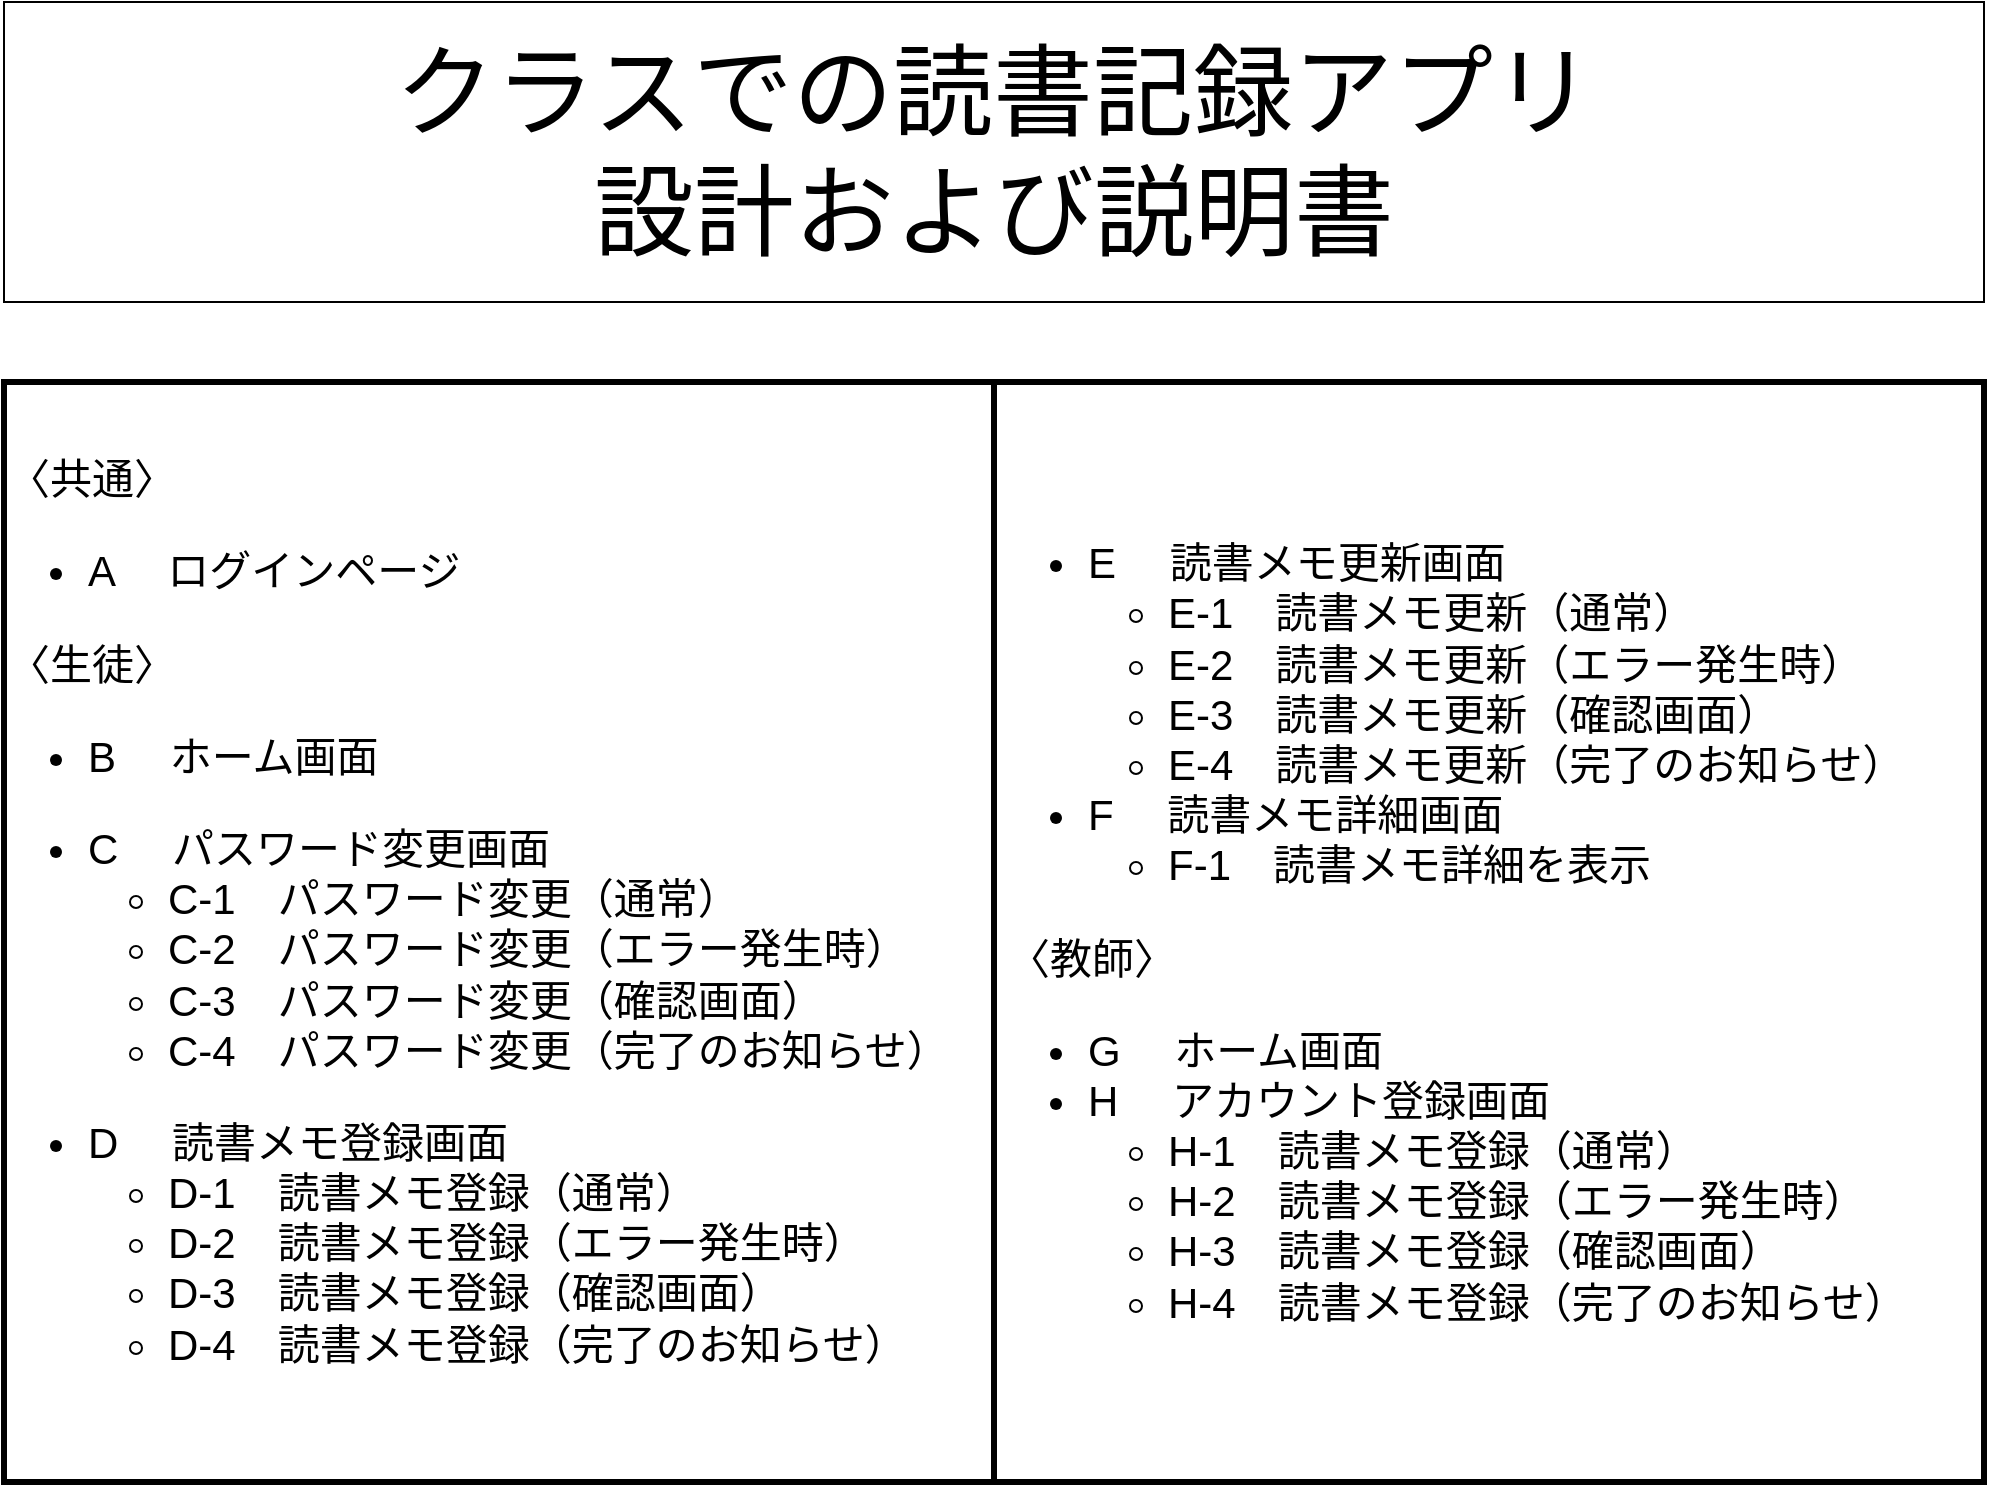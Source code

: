 <mxfile version="24.8.6" pages="4">
  <diagram id="ViH5Cx8-jqFS3m8-deZJ" name="ページ1">
    <mxGraphModel dx="1467" dy="623" grid="1" gridSize="10" guides="1" tooltips="1" connect="1" arrows="1" fold="1" page="1" pageScale="1" pageWidth="1169" pageHeight="827" math="0" shadow="0">
      <root>
        <mxCell id="0" />
        <mxCell id="1" parent="0" />
        <mxCell id="IBQuEzhzvJESu5Vx_dm2-1" value="&lt;font style=&quot;font-size: 50px;&quot;&gt;クラスでの読書記録アプリ&lt;/font&gt;&lt;div style=&quot;font-size: 50px;&quot;&gt;&lt;font style=&quot;font-size: 50px;&quot;&gt;設計および説明書&lt;/font&gt;&lt;/div&gt;" style="rounded=0;whiteSpace=wrap;html=1;fontSize=30;" vertex="1" parent="1">
          <mxGeometry x="80" y="50" width="990" height="150" as="geometry" />
        </mxCell>
        <mxCell id="IBQuEzhzvJESu5Vx_dm2-16" value="" style="shape=table;startSize=0;container=1;collapsible=0;childLayout=tableLayout;strokeWidth=3;" vertex="1" parent="1">
          <mxGeometry x="80" y="240" width="990" height="550" as="geometry" />
        </mxCell>
        <mxCell id="IBQuEzhzvJESu5Vx_dm2-17" value="" style="shape=tableRow;horizontal=0;startSize=0;swimlaneHead=0;swimlaneBody=0;strokeColor=inherit;top=0;left=0;bottom=0;right=0;collapsible=0;dropTarget=0;fillColor=none;points=[[0,0.5],[1,0.5]];portConstraint=eastwest;" vertex="1" parent="IBQuEzhzvJESu5Vx_dm2-16">
          <mxGeometry width="990" height="550" as="geometry" />
        </mxCell>
        <mxCell id="IBQuEzhzvJESu5Vx_dm2-18" value="" style="shape=partialRectangle;html=1;whiteSpace=wrap;connectable=0;strokeColor=inherit;overflow=hidden;fillColor=none;top=0;left=0;bottom=0;right=0;pointerEvents=1;" vertex="1" parent="IBQuEzhzvJESu5Vx_dm2-17">
          <mxGeometry width="495" height="550" as="geometry">
            <mxRectangle width="495" height="550" as="alternateBounds" />
          </mxGeometry>
        </mxCell>
        <mxCell id="IBQuEzhzvJESu5Vx_dm2-19" value="" style="shape=partialRectangle;html=1;whiteSpace=wrap;connectable=0;strokeColor=inherit;overflow=hidden;fillColor=none;top=0;left=0;bottom=0;right=0;pointerEvents=1;" vertex="1" parent="IBQuEzhzvJESu5Vx_dm2-17">
          <mxGeometry x="495" width="495" height="550" as="geometry">
            <mxRectangle width="495" height="550" as="alternateBounds" />
          </mxGeometry>
        </mxCell>
        <mxCell id="IBQuEzhzvJESu5Vx_dm2-22" value="&lt;span style=&quot;background-color: initial; font-size: 21px;&quot;&gt;〈共通〉&lt;/span&gt;&lt;br&gt;&lt;ul style=&quot;font-size: 21px;&quot;&gt;&lt;li&gt;&lt;span style=&quot;background-color: initial;&quot;&gt;A 　ログインページ&lt;/span&gt;&lt;/li&gt;&lt;/ul&gt;&lt;span style=&quot;background-color: initial; font-size: 21px;&quot;&gt;〈生徒〉&lt;/span&gt;&lt;br&gt;&lt;ul style=&quot;font-size: 21px;&quot;&gt;&lt;li&gt;&lt;span style=&quot;background-color: initial;&quot;&gt;B 　ホーム画面&lt;/span&gt;&lt;/li&gt;&lt;/ul&gt;&lt;ul style=&quot;font-size: 21px;&quot;&gt;&lt;li&gt;&lt;span style=&quot;background-color: initial;&quot;&gt;C 　パスワード変更画面&lt;/span&gt;&lt;/li&gt;&lt;ul&gt;&lt;li&gt;&lt;span style=&quot;background-color: initial;&quot;&gt;C-1　パスワード変更（通常）&lt;/span&gt;&lt;/li&gt;&lt;li&gt;&lt;span style=&quot;background-color: initial;&quot;&gt;C-2　パスワード変更（エラー発生時）&lt;/span&gt;&lt;/li&gt;&lt;li&gt;&lt;span style=&quot;background-color: initial;&quot;&gt;C-3　パスワード変更（確認画面）&lt;/span&gt;&lt;/li&gt;&lt;li&gt;&lt;span style=&quot;background-color: initial;&quot;&gt;C-4　パスワード変更（完了のお知らせ）&lt;/span&gt;&lt;/li&gt;&lt;/ul&gt;&lt;/ul&gt;&lt;ul style=&quot;font-size: 21px;&quot;&gt;&lt;li&gt;&lt;span style=&quot;background-color: initial;&quot;&gt;D 　読書メモ登録画面&lt;/span&gt;&lt;/li&gt;&lt;ul&gt;&lt;li&gt;&lt;span style=&quot;background-color: initial;&quot;&gt;D-1　読書メモ登録（通常）　&lt;/span&gt;&lt;/li&gt;&lt;li&gt;&lt;span style=&quot;background-color: initial;&quot;&gt;D-2　読書メモ登録（エラー発生時）&lt;/span&gt;&lt;/li&gt;&lt;li&gt;&lt;span style=&quot;background-color: initial;&quot;&gt;D-3　読書メモ登録（確認画面）&lt;/span&gt;&lt;/li&gt;&lt;li&gt;&lt;span style=&quot;background-color: initial;&quot;&gt;D-4　読書メモ登録（完了のお知らせ）&lt;/span&gt;&lt;/li&gt;&lt;/ul&gt;&lt;/ul&gt;" style="text;html=1;align=left;verticalAlign=middle;whiteSpace=wrap;rounded=0;" vertex="1" parent="1">
          <mxGeometry x="80" y="240" width="490" height="550" as="geometry" />
        </mxCell>
        <mxCell id="IBQuEzhzvJESu5Vx_dm2-23" value="&lt;div style=&quot;font-size: 21px;&quot;&gt;&lt;ul&gt;&lt;li&gt;E 　読書メモ更新画面&lt;/li&gt;&lt;ul&gt;&lt;li&gt;E-1　読書メモ更新（通常）　&lt;/li&gt;&lt;li&gt;E-2　読書メモ更新（エラー発生時）&lt;/li&gt;&lt;li&gt;E-3　読書メモ更新（確認画面）&lt;/li&gt;&lt;li&gt;E-4　読書メモ更新（完了のお知らせ）&lt;/li&gt;&lt;/ul&gt;&lt;li&gt;F 　読書メモ詳細画面&lt;/li&gt;&lt;ul&gt;&lt;li&gt;F-1　読書メモ詳細を表示　&lt;/li&gt;&lt;/ul&gt;&lt;/ul&gt;&lt;span style=&quot;background-color: initial;&quot;&gt;〈教師〉&lt;/span&gt;&lt;br&gt;&lt;ul&gt;&lt;li&gt;G 　ホーム画面&lt;/li&gt;&lt;li&gt;H 　アカウント登録画面&lt;/li&gt;&lt;ul&gt;&lt;li&gt;H-1　読書メモ登録（通常）　&lt;/li&gt;&lt;li&gt;H-2　読書メモ登録（エラー発生時）&lt;/li&gt;&lt;li&gt;H-3　読書メモ登録（確認画面）&lt;/li&gt;&lt;li&gt;H-4　読書メモ登録（完了のお知らせ）&lt;/li&gt;&lt;/ul&gt;&lt;/ul&gt;&lt;/div&gt;" style="text;html=1;align=left;verticalAlign=middle;whiteSpace=wrap;rounded=0;" vertex="1" parent="1">
          <mxGeometry x="580" y="240" width="490" height="550" as="geometry" />
        </mxCell>
      </root>
    </mxGraphModel>
  </diagram>
  <diagram name="ページ2" id="QkrrsLEGO74F7CeddmKC">
    <mxGraphModel dx="2204" dy="440" grid="1" gridSize="10" guides="1" tooltips="1" connect="1" arrows="1" fold="1" page="1" pageScale="1" pageWidth="1169" pageHeight="827" math="0" shadow="0">
      <root>
        <mxCell id="0" />
        <mxCell id="1" parent="0" />
        <mxCell id="3uVgNzKF3RByTq_ckypd-1" value="" style="rounded=0;whiteSpace=wrap;html=1;fillColor=none;strokeWidth=5;strokeColor=#336600;" vertex="1" parent="1">
          <mxGeometry x="-1110" y="280" width="760" height="470" as="geometry" />
        </mxCell>
        <mxCell id="5xJS2YFvxH59TrxPRNHD-4" value="&lt;h1&gt;&lt;br&gt;&lt;/h1&gt;" style="verticalLabelPosition=middle;verticalAlign=middle;html=1;shape=mxgraph.basic.patternFillRect;fillStyle=diag;step=5;fillStrokeWidth=0.2;fillStrokeColor=#dddddd;fillColor=#dae8fc;strokeColor=#6c8ebf;labelPosition=center;align=center;" parent="1" vertex="1">
          <mxGeometry x="-1110" y="280" width="760" height="90" as="geometry" />
        </mxCell>
        <mxCell id="5xJS2YFvxH59TrxPRNHD-5" value="" style="verticalLabelPosition=bottom;verticalAlign=top;html=1;shape=mxgraph.basic.rect;fillColor2=none;strokeWidth=1;size=20;indent=5;" parent="1" vertex="1">
          <mxGeometry x="-850" y="510" width="240" height="30" as="geometry" />
        </mxCell>
        <mxCell id="5xJS2YFvxH59TrxPRNHD-7" value="" style="verticalLabelPosition=bottom;verticalAlign=top;html=1;shape=mxgraph.basic.patternFillRect;fillStyle=vert;step=5;fillStrokeWidth=0.2;fillStrokeColor=#dddddd;fillColor=#dae8fc;strokeColor=#6c8ebf;" parent="1" vertex="1">
          <mxGeometry x="-790" y="630" width="110" height="25" as="geometry" />
        </mxCell>
        <mxCell id="5xJS2YFvxH59TrxPRNHD-8" value="&lt;font style=&quot;font-size: 25px;&quot;&gt;読書ログアプリ&lt;/font&gt;" style="verticalLabelPosition=middle;verticalAlign=middle;html=1;shape=mxgraph.basic.rect;fillColor2=none;strokeWidth=1;size=20;indent=5;labelPosition=center;align=center;fontSize=50;fillColor=none;strokeColor=none;" parent="1" vertex="1">
          <mxGeometry x="-1100" y="280" width="230" height="85" as="geometry" />
        </mxCell>
        <mxCell id="5xJS2YFvxH59TrxPRNHD-14" value="" style="line;strokeWidth=2;html=1;fillColor=#f5f5f5;fontColor=#333333;strokeColor=#666666;labelPosition=center;verticalLabelPosition=middle;align=center;verticalAlign=middle;fontSize=30;" parent="1" vertex="1">
          <mxGeometry x="-1100" y="390" width="740" height="110" as="geometry" />
        </mxCell>
        <mxCell id="5xJS2YFvxH59TrxPRNHD-18" value="&lt;font style=&quot;font-size: 31px;&quot;&gt;ログインページ&lt;/font&gt;" style="verticalLabelPosition=middle;verticalAlign=middle;html=1;shape=mxgraph.basic.rect;fillColor2=none;strokeWidth=1;size=20;indent=5;labelPosition=center;align=center;fontSize=54;fillColor=none;strokeColor=none;" parent="1" vertex="1">
          <mxGeometry x="-810" y="371" width="130" height="85" as="geometry" />
        </mxCell>
        <mxCell id="5xJS2YFvxH59TrxPRNHD-19" value="&lt;font style=&quot;font-size: 12px;&quot;&gt;ユーザー名&lt;/font&gt;" style="verticalLabelPosition=middle;verticalAlign=middle;html=1;shape=mxgraph.basic.rect;fillColor2=none;strokeWidth=1;size=20;indent=5;labelPosition=center;align=center;fontSize=50;fillColor=none;strokeColor=none;" parent="1" vertex="1">
          <mxGeometry x="-1020" y="470" width="230" height="85" as="geometry" />
        </mxCell>
        <mxCell id="5xJS2YFvxH59TrxPRNHD-20" value="&lt;font style=&quot;font-size: 12px;&quot;&gt;パスワード&lt;/font&gt;" style="verticalLabelPosition=middle;verticalAlign=middle;html=1;shape=mxgraph.basic.rect;fillColor2=none;strokeWidth=1;size=20;indent=5;labelPosition=center;align=center;fontSize=50;fillColor=none;strokeColor=none;" parent="1" vertex="1">
          <mxGeometry x="-1020" y="520" width="230" height="85" as="geometry" />
        </mxCell>
        <mxCell id="5xJS2YFvxH59TrxPRNHD-21" value="&lt;font style=&quot;font-size: 12px;&quot;&gt;ログイン&lt;/font&gt;" style="verticalLabelPosition=middle;verticalAlign=middle;html=1;shape=mxgraph.basic.rect;fillColor2=none;strokeWidth=1;size=20;indent=5;labelPosition=center;align=center;fontSize=26;fillColor=none;strokeColor=none;" parent="1" vertex="1">
          <mxGeometry x="-780" y="595" width="90" height="85" as="geometry" />
        </mxCell>
        <mxCell id="3uVgNzKF3RByTq_ckypd-5" value="" style="verticalLabelPosition=bottom;verticalAlign=top;html=1;shape=mxgraph.basic.rect;fillColor2=none;strokeWidth=1;size=20;indent=5;" vertex="1" parent="1">
          <mxGeometry x="-850" y="560" width="240" height="30" as="geometry" />
        </mxCell>
        <mxCell id="3uVgNzKF3RByTq_ckypd-7" value="&lt;div&gt;&lt;span style=&quot;font-size: 31px;&quot;&gt;〈共通〉&amp;nbsp;&lt;/span&gt;&lt;span style=&quot;font-size: 31px; background-color: initial;&quot;&gt;A ログインページ&amp;nbsp;&amp;nbsp;&lt;/span&gt;&lt;/div&gt;" style="verticalLabelPosition=middle;verticalAlign=middle;html=1;shape=mxgraph.basic.rect;fillColor2=none;strokeWidth=1;size=20;indent=5;labelPosition=center;align=center;fontSize=54;fillColor=none;strokeColor=none;fontStyle=4" vertex="1" parent="1">
          <mxGeometry x="-950" y="20" width="130" height="65" as="geometry" />
        </mxCell>
        <mxCell id="3uVgNzKF3RByTq_ckypd-8" value="&lt;font style=&quot;font-size: 20px;&quot;&gt;ログイン出来たら「&lt;/font&gt;&lt;span style=&quot;font-size: 20px; background-color: initial;&quot;&gt;B ホーム画面」へ&lt;/span&gt;" style="shape=callout;whiteSpace=wrap;html=1;perimeter=calloutPerimeter;direction=south;fillColor=#fad7ac;strokeColor=#b46504;strokeWidth=8;align=center;" vertex="1" parent="1">
          <mxGeometry x="-660" y="620" width="460" height="90" as="geometry" />
        </mxCell>
      </root>
    </mxGraphModel>
  </diagram>
  <diagram name="ページ3" id="x6mxVDvv-2E2M50m6F3t">
    <mxGraphModel dx="2426" dy="534" grid="1" gridSize="10" guides="1" tooltips="1" connect="1" arrows="1" fold="1" page="1" pageScale="1" pageWidth="1169" pageHeight="827" math="0" shadow="0">
      <root>
        <mxCell id="09-5HTNzlgl4ZciYs51T-0" />
        <mxCell id="09-5HTNzlgl4ZciYs51T-1" parent="09-5HTNzlgl4ZciYs51T-0" />
        <mxCell id="09-5HTNzlgl4ZciYs51T-2" value="" style="rounded=0;whiteSpace=wrap;html=1;fillColor=none;strokeWidth=5;strokeColor=#336600;" vertex="1" parent="09-5HTNzlgl4ZciYs51T-1">
          <mxGeometry x="-1110" y="280" width="760" height="470" as="geometry" />
        </mxCell>
        <mxCell id="09-5HTNzlgl4ZciYs51T-3" value="&lt;h1&gt;&lt;br&gt;&lt;/h1&gt;" style="verticalLabelPosition=middle;verticalAlign=middle;html=1;shape=mxgraph.basic.patternFillRect;fillStyle=diag;step=5;fillStrokeWidth=0.2;fillStrokeColor=#dddddd;fillColor=#dae8fc;strokeColor=#6c8ebf;labelPosition=center;align=center;" vertex="1" parent="09-5HTNzlgl4ZciYs51T-1">
          <mxGeometry x="-1110" y="280" width="760" height="90" as="geometry" />
        </mxCell>
        <mxCell id="09-5HTNzlgl4ZciYs51T-4" value="" style="verticalLabelPosition=bottom;verticalAlign=top;html=1;shape=mxgraph.basic.rect;fillColor2=none;strokeWidth=3;size=20;indent=5;strokeColor=#FF3333;" vertex="1" parent="09-5HTNzlgl4ZciYs51T-1">
          <mxGeometry x="-850" y="510" width="240" height="30" as="geometry" />
        </mxCell>
        <mxCell id="09-5HTNzlgl4ZciYs51T-5" value="" style="verticalLabelPosition=bottom;verticalAlign=top;html=1;shape=mxgraph.basic.patternFillRect;fillStyle=vert;step=5;fillStrokeWidth=0.2;fillStrokeColor=#dddddd;fillColor=#dae8fc;strokeColor=#6c8ebf;" vertex="1" parent="09-5HTNzlgl4ZciYs51T-1">
          <mxGeometry x="-790" y="630" width="110" height="25" as="geometry" />
        </mxCell>
        <mxCell id="09-5HTNzlgl4ZciYs51T-6" value="&lt;font style=&quot;font-size: 25px;&quot;&gt;読書ログアプリ&lt;/font&gt;" style="verticalLabelPosition=middle;verticalAlign=middle;html=1;shape=mxgraph.basic.rect;fillColor2=none;strokeWidth=1;size=20;indent=5;labelPosition=center;align=center;fontSize=50;fillColor=none;strokeColor=none;" vertex="1" parent="09-5HTNzlgl4ZciYs51T-1">
          <mxGeometry x="-1100" y="280" width="230" height="85" as="geometry" />
        </mxCell>
        <mxCell id="09-5HTNzlgl4ZciYs51T-7" value="" style="line;strokeWidth=2;html=1;fillColor=#f5f5f5;fontColor=#333333;strokeColor=#666666;labelPosition=center;verticalLabelPosition=middle;align=center;verticalAlign=middle;fontSize=30;" vertex="1" parent="09-5HTNzlgl4ZciYs51T-1">
          <mxGeometry x="-1100" y="390" width="740" height="110" as="geometry" />
        </mxCell>
        <mxCell id="09-5HTNzlgl4ZciYs51T-8" value="&lt;font style=&quot;font-size: 31px;&quot;&gt;ログインページ&lt;/font&gt;" style="verticalLabelPosition=middle;verticalAlign=middle;html=1;shape=mxgraph.basic.rect;fillColor2=none;strokeWidth=1;size=20;indent=5;labelPosition=center;align=center;fontSize=54;fillColor=none;strokeColor=none;" vertex="1" parent="09-5HTNzlgl4ZciYs51T-1">
          <mxGeometry x="-810" y="371" width="130" height="85" as="geometry" />
        </mxCell>
        <mxCell id="09-5HTNzlgl4ZciYs51T-9" value="&lt;font style=&quot;font-size: 12px;&quot;&gt;ユーザー名&lt;/font&gt;" style="verticalLabelPosition=middle;verticalAlign=middle;html=1;shape=mxgraph.basic.rect;fillColor2=none;strokeWidth=1;size=20;indent=5;labelPosition=center;align=center;fontSize=50;fillColor=none;strokeColor=none;" vertex="1" parent="09-5HTNzlgl4ZciYs51T-1">
          <mxGeometry x="-1020" y="470" width="230" height="85" as="geometry" />
        </mxCell>
        <mxCell id="09-5HTNzlgl4ZciYs51T-10" value="&lt;font style=&quot;font-size: 12px;&quot;&gt;パスワード&lt;/font&gt;" style="verticalLabelPosition=middle;verticalAlign=middle;html=1;shape=mxgraph.basic.rect;fillColor2=none;strokeWidth=1;size=20;indent=5;labelPosition=center;align=center;fontSize=50;fillColor=none;strokeColor=none;" vertex="1" parent="09-5HTNzlgl4ZciYs51T-1">
          <mxGeometry x="-1020" y="520" width="230" height="85" as="geometry" />
        </mxCell>
        <mxCell id="09-5HTNzlgl4ZciYs51T-11" value="&lt;font style=&quot;font-size: 12px;&quot;&gt;ログイン&lt;/font&gt;" style="verticalLabelPosition=middle;verticalAlign=middle;html=1;shape=mxgraph.basic.rect;fillColor2=none;strokeWidth=1;size=20;indent=5;labelPosition=center;align=center;fontSize=26;fillColor=none;strokeColor=none;" vertex="1" parent="09-5HTNzlgl4ZciYs51T-1">
          <mxGeometry x="-780" y="595" width="90" height="85" as="geometry" />
        </mxCell>
        <mxCell id="09-5HTNzlgl4ZciYs51T-12" value="" style="verticalLabelPosition=bottom;verticalAlign=top;html=1;shape=mxgraph.basic.rect;fillColor2=none;strokeWidth=3;size=20;indent=5;strokeColor=#FF3333;" vertex="1" parent="09-5HTNzlgl4ZciYs51T-1">
          <mxGeometry x="-850" y="560" width="240" height="30" as="geometry" />
        </mxCell>
        <mxCell id="09-5HTNzlgl4ZciYs51T-13" value="&lt;div&gt;&lt;span style=&quot;font-size: 31px;&quot;&gt;〈共通〉&amp;nbsp;&lt;/span&gt;&lt;span style=&quot;font-size: 31px; background-color: initial;&quot;&gt;A ログインページ&amp;nbsp;&amp;nbsp;&lt;/span&gt;&lt;/div&gt;" style="verticalLabelPosition=middle;verticalAlign=middle;html=1;shape=mxgraph.basic.rect;fillColor2=none;strokeWidth=1;size=20;indent=5;labelPosition=center;align=center;fontSize=54;fillColor=none;strokeColor=none;fontStyle=4" vertex="1" parent="09-5HTNzlgl4ZciYs51T-1">
          <mxGeometry x="-950" y="20" width="130" height="65" as="geometry" />
        </mxCell>
        <mxCell id="09-5HTNzlgl4ZciYs51T-14" value="&lt;span style=&quot;font-size: 20px;&quot;&gt;バリデーション&lt;/span&gt;" style="shape=callout;whiteSpace=wrap;html=1;perimeter=calloutPerimeter;direction=south;fillColor=#fad7ac;strokeColor=#b46504;strokeWidth=8;align=center;" vertex="1" parent="09-5HTNzlgl4ZciYs51T-1">
          <mxGeometry x="-584" y="505" width="460" height="90" as="geometry" />
        </mxCell>
        <mxCell id="1QyWmoOVNwMIoplHalmt-0" value="&lt;font color=&quot;#ff3333&quot; style=&quot;font-size: 10px;&quot;&gt;ユーザー名が違います&lt;/font&gt;" style="verticalLabelPosition=middle;verticalAlign=middle;html=1;shape=mxgraph.basic.rect;fillColor2=none;strokeWidth=1;size=20;indent=5;labelPosition=center;align=center;fontSize=50;fillColor=none;strokeColor=none;" vertex="1" parent="09-5HTNzlgl4ZciYs51T-1">
          <mxGeometry x="-780" y="520" width="230" height="25" as="geometry" />
        </mxCell>
        <mxCell id="1QyWmoOVNwMIoplHalmt-3" value="" style="ellipse;whiteSpace=wrap;html=1;aspect=fixed;strokeColor=#FF3333;strokeWidth=2;fillColor=none;" vertex="1" parent="09-5HTNzlgl4ZciYs51T-1">
          <mxGeometry x="-631" y="518" width="17" height="17" as="geometry" />
        </mxCell>
        <mxCell id="1QyWmoOVNwMIoplHalmt-1" value="&lt;font color=&quot;#ff3333&quot; style=&quot;font-size: 10px;&quot;&gt;パスワードが違います&lt;/font&gt;" style="verticalLabelPosition=middle;verticalAlign=middle;html=1;shape=mxgraph.basic.rect;fillColor2=none;strokeWidth=1;size=20;indent=5;labelPosition=center;align=center;fontSize=50;fillColor=none;strokeColor=none;" vertex="1" parent="09-5HTNzlgl4ZciYs51T-1">
          <mxGeometry x="-780" y="570" width="230" height="25" as="geometry" />
        </mxCell>
        <mxCell id="1QyWmoOVNwMIoplHalmt-2" value="&lt;font color=&quot;#ff3333&quot; style=&quot;font-size: 12px;&quot;&gt;&lt;b&gt;！&lt;/b&gt;&lt;/font&gt;" style="verticalLabelPosition=middle;verticalAlign=middle;html=1;shape=mxgraph.basic.rect;fillColor2=none;strokeWidth=1;size=20;indent=5;labelPosition=center;align=center;fontSize=50;fillColor=none;strokeColor=none;" vertex="1" parent="09-5HTNzlgl4ZciYs51T-1">
          <mxGeometry x="-650" y="500" width="54" height="25" as="geometry" />
        </mxCell>
        <mxCell id="1QyWmoOVNwMIoplHalmt-4" value="" style="ellipse;whiteSpace=wrap;html=1;aspect=fixed;strokeColor=#FF3333;strokeWidth=2;fillColor=none;" vertex="1" parent="09-5HTNzlgl4ZciYs51T-1">
          <mxGeometry x="-631" y="566.5" width="17" height="17" as="geometry" />
        </mxCell>
        <mxCell id="1QyWmoOVNwMIoplHalmt-5" value="&lt;font color=&quot;#ff3333&quot; style=&quot;font-size: 12px;&quot;&gt;&lt;b&gt;！&lt;/b&gt;&lt;/font&gt;" style="verticalLabelPosition=middle;verticalAlign=middle;html=1;shape=mxgraph.basic.rect;fillColor2=none;strokeWidth=1;size=20;indent=5;labelPosition=center;align=center;fontSize=50;fillColor=none;strokeColor=none;" vertex="1" parent="09-5HTNzlgl4ZciYs51T-1">
          <mxGeometry x="-650" y="549" width="54" height="25" as="geometry" />
        </mxCell>
      </root>
    </mxGraphModel>
  </diagram>
  <diagram name="ページ4" id="pAqk8_ZDOUNOSMRn8l51">
    <mxGraphModel dx="2426" dy="534" grid="1" gridSize="10" guides="1" tooltips="1" connect="1" arrows="1" fold="1" page="1" pageScale="1" pageWidth="1169" pageHeight="827" math="0" shadow="0">
      <root>
        <mxCell id="xaSlNQI54tCyF755HBZ4-0" />
        <mxCell id="xaSlNQI54tCyF755HBZ4-1" parent="xaSlNQI54tCyF755HBZ4-0" />
        <mxCell id="xaSlNQI54tCyF755HBZ4-2" value="" style="rounded=0;whiteSpace=wrap;html=1;fillColor=none;strokeWidth=5;strokeColor=#336600;" vertex="1" parent="xaSlNQI54tCyF755HBZ4-1">
          <mxGeometry x="-1110" y="280" width="760" height="470" as="geometry" />
        </mxCell>
        <mxCell id="xaSlNQI54tCyF755HBZ4-3" value="&lt;h1&gt;&lt;br&gt;&lt;/h1&gt;" style="verticalLabelPosition=middle;verticalAlign=middle;html=1;shape=mxgraph.basic.patternFillRect;fillStyle=diag;step=5;fillStrokeWidth=0.2;fillStrokeColor=#dddddd;fillColor=#dae8fc;strokeColor=#6c8ebf;labelPosition=center;align=center;" vertex="1" parent="xaSlNQI54tCyF755HBZ4-1">
          <mxGeometry x="-1110" y="280" width="760" height="90" as="geometry" />
        </mxCell>
        <mxCell id="xaSlNQI54tCyF755HBZ4-4" value="" style="verticalLabelPosition=bottom;verticalAlign=top;html=1;shape=mxgraph.basic.rect;fillColor2=none;strokeWidth=1;size=20;indent=5;" vertex="1" parent="xaSlNQI54tCyF755HBZ4-1">
          <mxGeometry x="-850" y="510" width="240" height="30" as="geometry" />
        </mxCell>
        <mxCell id="xaSlNQI54tCyF755HBZ4-5" value="" style="verticalLabelPosition=bottom;verticalAlign=top;html=1;shape=mxgraph.basic.patternFillRect;fillStyle=vert;step=5;fillStrokeWidth=0.2;fillStrokeColor=#dddddd;fillColor=#dae8fc;strokeColor=#6c8ebf;" vertex="1" parent="xaSlNQI54tCyF755HBZ4-1">
          <mxGeometry x="-790" y="630" width="110" height="25" as="geometry" />
        </mxCell>
        <mxCell id="xaSlNQI54tCyF755HBZ4-6" value="&lt;font style=&quot;font-size: 25px;&quot;&gt;読書ログアプリ&lt;/font&gt;" style="verticalLabelPosition=middle;verticalAlign=middle;html=1;shape=mxgraph.basic.rect;fillColor2=none;strokeWidth=1;size=20;indent=5;labelPosition=center;align=center;fontSize=50;fillColor=none;strokeColor=none;" vertex="1" parent="xaSlNQI54tCyF755HBZ4-1">
          <mxGeometry x="-1100" y="280" width="230" height="85" as="geometry" />
        </mxCell>
        <mxCell id="xaSlNQI54tCyF755HBZ4-7" value="" style="line;strokeWidth=2;html=1;fillColor=#f5f5f5;fontColor=#333333;strokeColor=#666666;labelPosition=center;verticalLabelPosition=middle;align=center;verticalAlign=middle;fontSize=30;" vertex="1" parent="xaSlNQI54tCyF755HBZ4-1">
          <mxGeometry x="-1100" y="390" width="740" height="110" as="geometry" />
        </mxCell>
        <mxCell id="xaSlNQI54tCyF755HBZ4-8" value="&lt;span style=&quot;font-size: 31px;&quot;&gt;ホーム画面&lt;/span&gt;" style="verticalLabelPosition=middle;verticalAlign=middle;html=1;shape=mxgraph.basic.rect;fillColor2=none;strokeWidth=1;size=20;indent=5;labelPosition=center;align=center;fontSize=54;fillColor=none;strokeColor=none;" vertex="1" parent="xaSlNQI54tCyF755HBZ4-1">
          <mxGeometry x="-810" y="371" width="130" height="85" as="geometry" />
        </mxCell>
        <mxCell id="xaSlNQI54tCyF755HBZ4-9" value="&lt;font style=&quot;font-size: 12px;&quot;&gt;ユーザー名&lt;/font&gt;" style="verticalLabelPosition=middle;verticalAlign=middle;html=1;shape=mxgraph.basic.rect;fillColor2=none;strokeWidth=1;size=20;indent=5;labelPosition=center;align=center;fontSize=50;fillColor=none;strokeColor=none;" vertex="1" parent="xaSlNQI54tCyF755HBZ4-1">
          <mxGeometry x="-1020" y="470" width="230" height="85" as="geometry" />
        </mxCell>
        <mxCell id="xaSlNQI54tCyF755HBZ4-10" value="&lt;font style=&quot;font-size: 12px;&quot;&gt;パスワード&lt;/font&gt;" style="verticalLabelPosition=middle;verticalAlign=middle;html=1;shape=mxgraph.basic.rect;fillColor2=none;strokeWidth=1;size=20;indent=5;labelPosition=center;align=center;fontSize=50;fillColor=none;strokeColor=none;" vertex="1" parent="xaSlNQI54tCyF755HBZ4-1">
          <mxGeometry x="-1020" y="520" width="230" height="85" as="geometry" />
        </mxCell>
        <mxCell id="xaSlNQI54tCyF755HBZ4-11" value="&lt;font style=&quot;font-size: 12px;&quot;&gt;ログイン&lt;/font&gt;" style="verticalLabelPosition=middle;verticalAlign=middle;html=1;shape=mxgraph.basic.rect;fillColor2=none;strokeWidth=1;size=20;indent=5;labelPosition=center;align=center;fontSize=26;fillColor=none;strokeColor=none;" vertex="1" parent="xaSlNQI54tCyF755HBZ4-1">
          <mxGeometry x="-780" y="595" width="90" height="85" as="geometry" />
        </mxCell>
        <mxCell id="xaSlNQI54tCyF755HBZ4-12" value="" style="verticalLabelPosition=bottom;verticalAlign=top;html=1;shape=mxgraph.basic.rect;fillColor2=none;strokeWidth=1;size=20;indent=5;" vertex="1" parent="xaSlNQI54tCyF755HBZ4-1">
          <mxGeometry x="-850" y="560" width="240" height="30" as="geometry" />
        </mxCell>
        <mxCell id="xaSlNQI54tCyF755HBZ4-13" value="&lt;div&gt;&lt;span style=&quot;font-size: 31px;&quot;&gt;〈生徒〉&lt;/span&gt;&lt;span style=&quot;font-size: 31px; background-color: initial;&quot;&gt;B ホーム画面&lt;/span&gt;&lt;/div&gt;&lt;div&gt;&lt;br&gt;&lt;/div&gt;" style="verticalLabelPosition=middle;verticalAlign=middle;html=1;shape=mxgraph.basic.rect;fillColor2=none;strokeWidth=1;size=32.5;indent=5;labelPosition=center;align=center;fontSize=54;fillColor=none;strokeColor=none;fontStyle=4" vertex="1" parent="xaSlNQI54tCyF755HBZ4-1">
          <mxGeometry x="-990" y="50" width="130" height="65" as="geometry" />
        </mxCell>
        <mxCell id="xaSlNQI54tCyF755HBZ4-14" value="&lt;font style=&quot;font-size: 20px;&quot;&gt;ログイン出来たら「&lt;/font&gt;&lt;span style=&quot;font-size: 20px; background-color: initial;&quot;&gt;B ホーム画面」へ&lt;/span&gt;" style="shape=callout;whiteSpace=wrap;html=1;perimeter=calloutPerimeter;direction=south;fillColor=#fad7ac;strokeColor=#b46504;strokeWidth=8;align=center;" vertex="1" parent="xaSlNQI54tCyF755HBZ4-1">
          <mxGeometry x="-660" y="620" width="460" height="90" as="geometry" />
        </mxCell>
      </root>
    </mxGraphModel>
  </diagram>
</mxfile>
